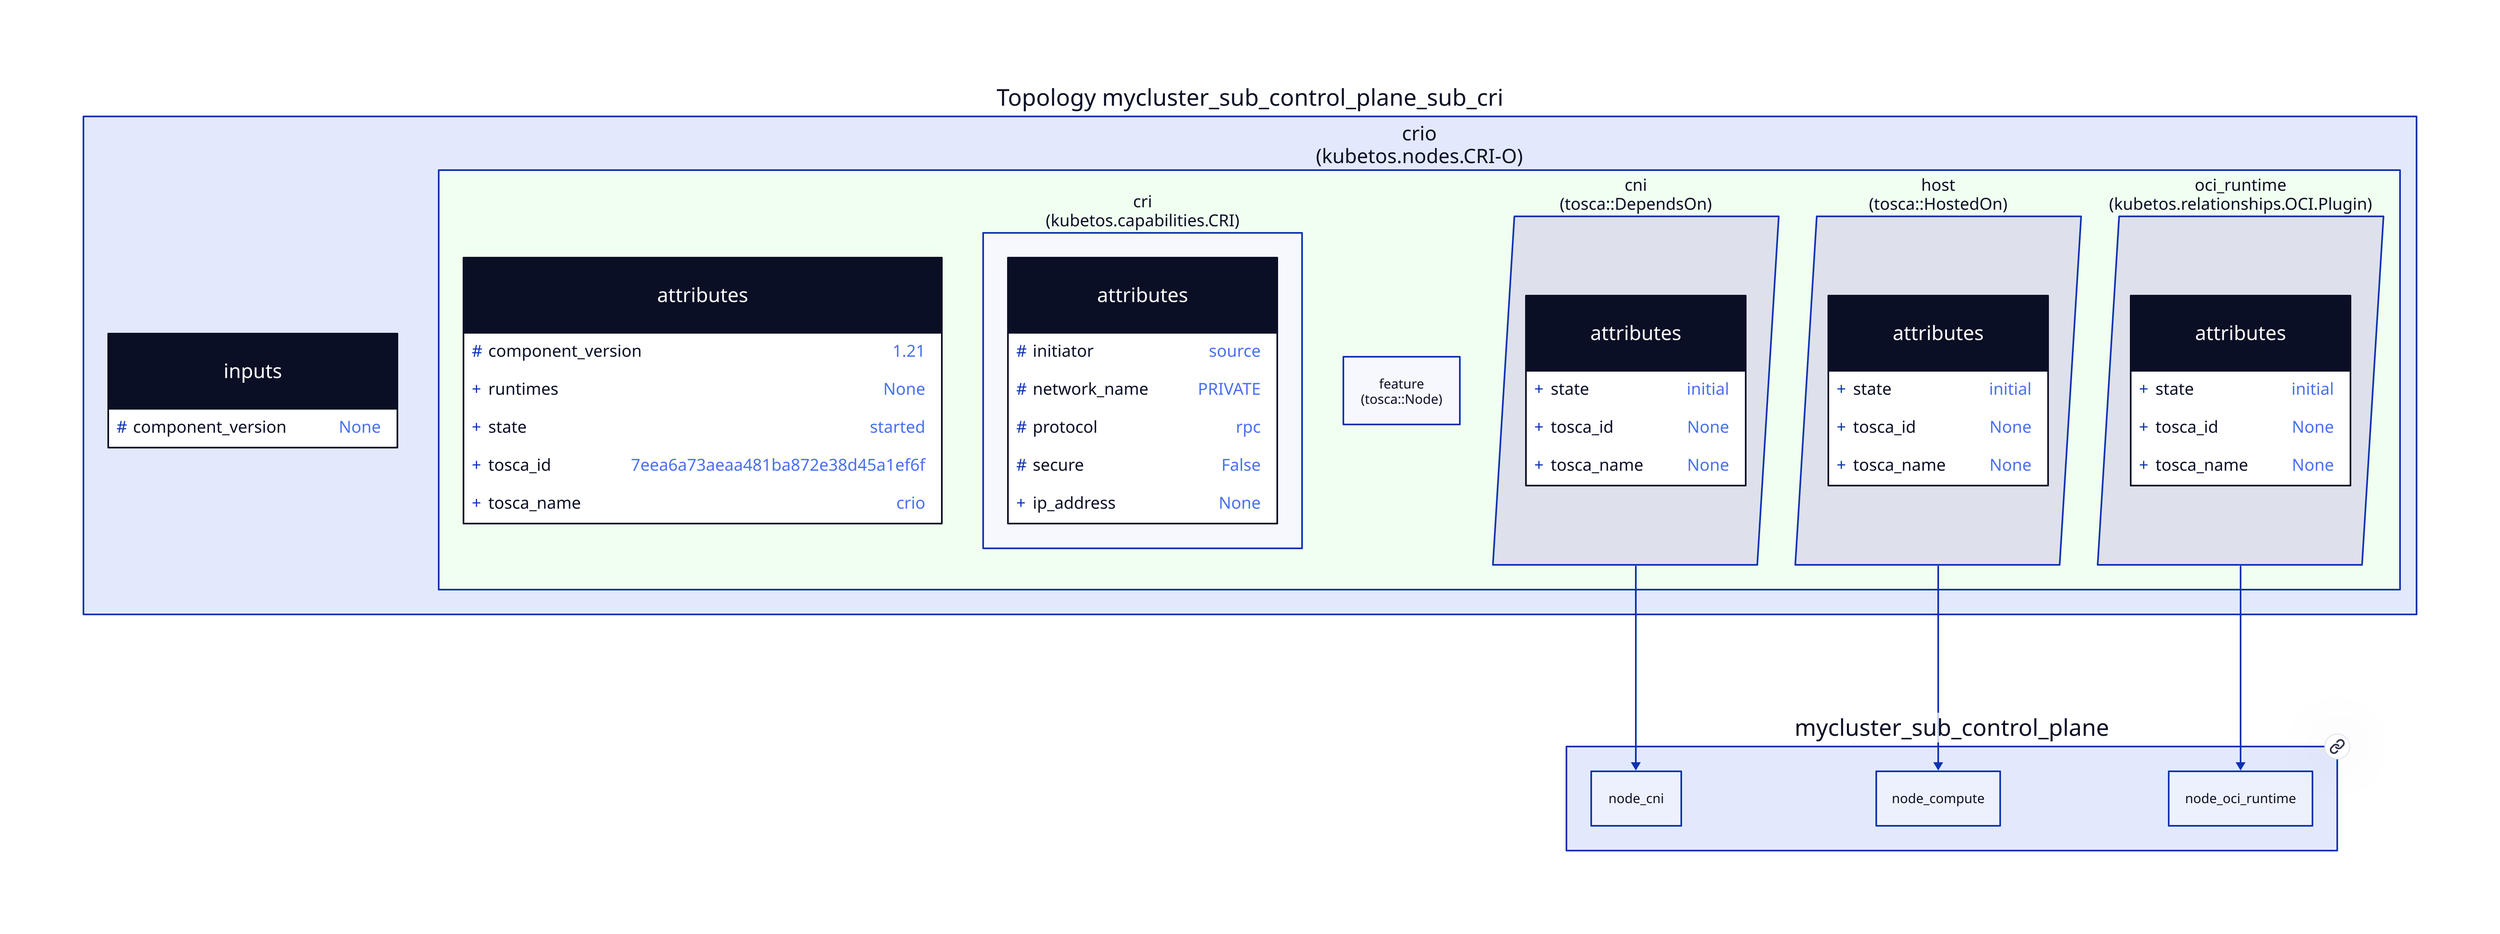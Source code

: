 
  mycluster_sub_control_plane_sub_cri: "Topology mycluster_sub_control_plane_sub_cri" {
  
  inputs {
    shape: class
  
    \#component_version: "None"
    
  }
  
  node_crio: "crio\n(kubetos.nodes.CRI-O)" {
  
    style { fill: honeydew }
    
  attributes {
    shape: class
  
    \#component_version: "1.21"
    
    +runtimes: "None"
    
    +state: "started"
    
    +tosca_id: "7eea6a73aeaa481ba872e38d45a1ef6f"
    
    +tosca_name: "crio"
    
  }
  
  cri: "cri\n(kubetos.capabilities.CRI)" {
  
  attributes {
    shape: class
  
    \#initiator: "source"
    
    \#network_name: "PRIVATE"
    
    \#protocol: "rpc"
    
    \#secure: "False"
    
    +ip_address: "None"
    
  }
  
  }
  
  feature: "feature\n(tosca::Node)" {
  
  }
  
  rel_cni: "cni\n(tosca::DependsOn)" {
    shape: parallelogram
  
  attributes {
    shape: class
  
    +state: "initial"
    
    +tosca_id: "None"
    
    +tosca_name: "None"
    
  }
  
  }
  
  rel_host: "host\n(tosca::HostedOn)" {
    shape: parallelogram
  
  attributes {
    shape: class
  
    +state: "initial"
    
    +tosca_id: "None"
    
    +tosca_name: "None"
    
  }
  
  }
  
  rel_oci_runtime: "oci_runtime\n(kubetos.relationships.OCI.Plugin)" {
    shape: parallelogram
  
  attributes {
    shape: class
  
    +state: "initial"
    
    +tosca_id: "None"
    
    +tosca_name: "None"
    
  }
  
  }
  
  }
  
  }
  
      mycluster_sub_control_plane { link: "./mycluster_sub_control_plane.svg" }
      mycluster_sub_control_plane_sub_cri.node_crio.rel_cni -> mycluster_sub_control_plane.node_cni
      
      mycluster_sub_control_plane { link: "./mycluster_sub_control_plane.svg" }
      mycluster_sub_control_plane_sub_cri.node_crio.rel_host -> mycluster_sub_control_plane.node_compute
      
      mycluster_sub_control_plane { link: "./mycluster_sub_control_plane.svg" }
      mycluster_sub_control_plane_sub_cri.node_crio.rel_oci_runtime -> mycluster_sub_control_plane.node_oci_runtime
      
